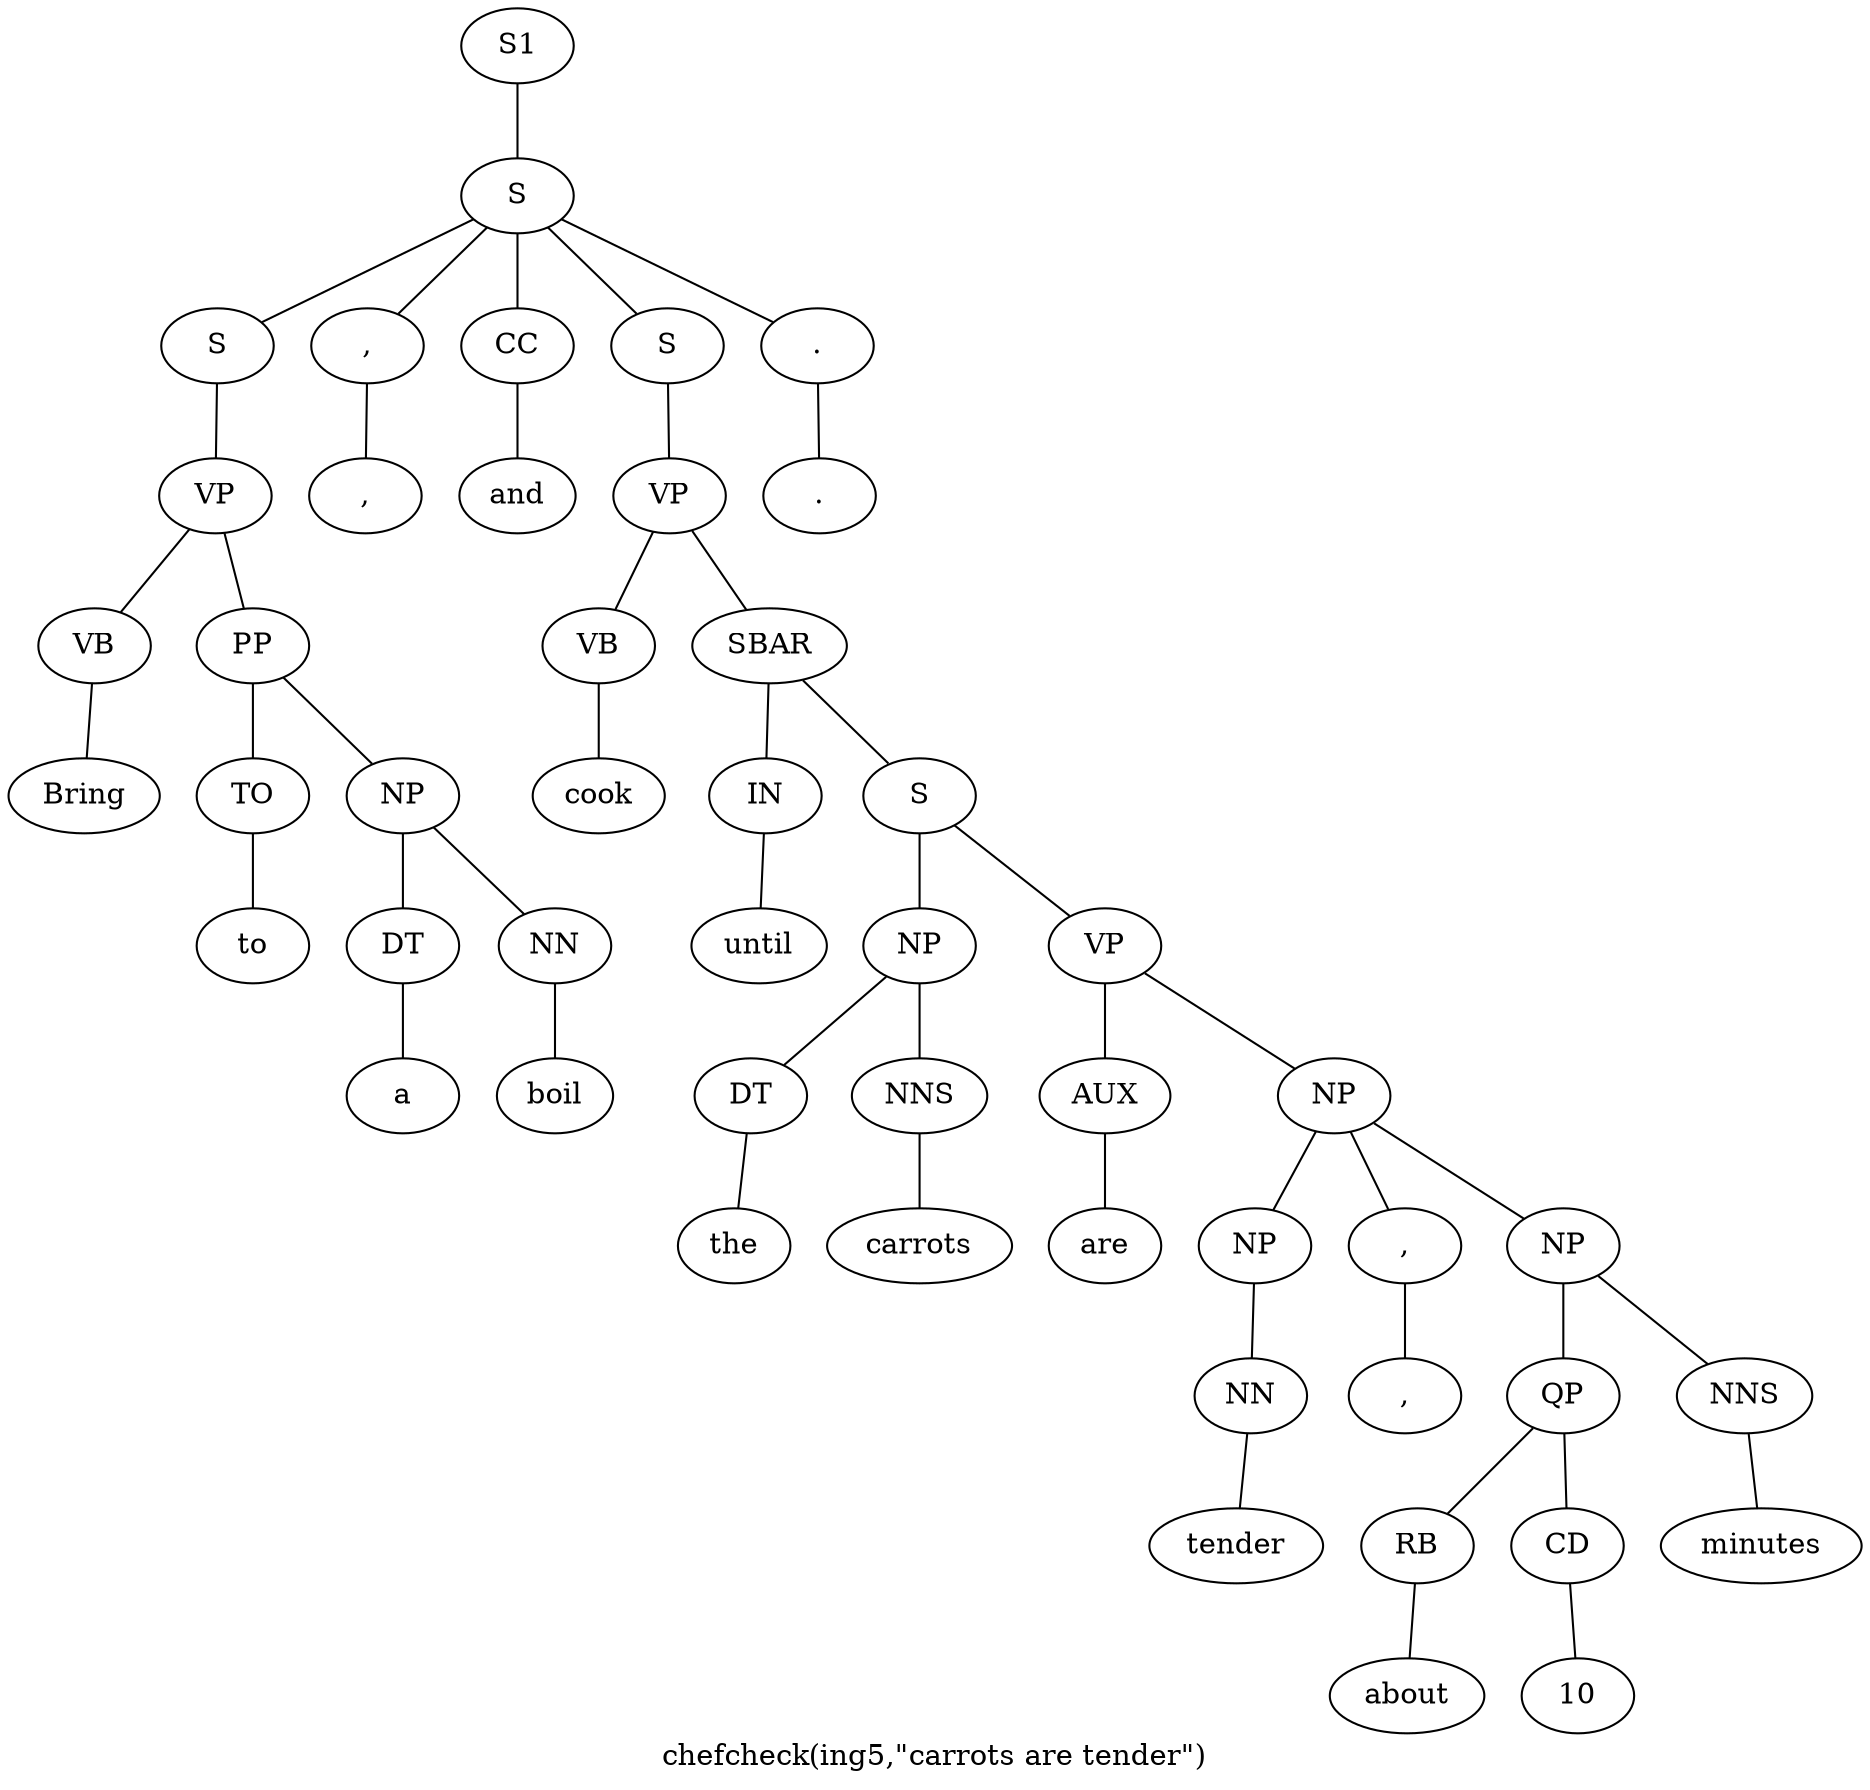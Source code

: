 graph SyntaxGraph {
	label = "chefcheck(ing5,\"carrots are tender\")";
	Node0 [label="S1"];
	Node1 [label="S"];
	Node2 [label="S"];
	Node3 [label="VP"];
	Node4 [label="VB"];
	Node5 [label="Bring"];
	Node6 [label="PP"];
	Node7 [label="TO"];
	Node8 [label="to"];
	Node9 [label="NP"];
	Node10 [label="DT"];
	Node11 [label="a"];
	Node12 [label="NN"];
	Node13 [label="boil"];
	Node14 [label=","];
	Node15 [label=","];
	Node16 [label="CC"];
	Node17 [label="and"];
	Node18 [label="S"];
	Node19 [label="VP"];
	Node20 [label="VB"];
	Node21 [label="cook"];
	Node22 [label="SBAR"];
	Node23 [label="IN"];
	Node24 [label="until"];
	Node25 [label="S"];
	Node26 [label="NP"];
	Node27 [label="DT"];
	Node28 [label="the"];
	Node29 [label="NNS"];
	Node30 [label="carrots"];
	Node31 [label="VP"];
	Node32 [label="AUX"];
	Node33 [label="are"];
	Node34 [label="NP"];
	Node35 [label="NP"];
	Node36 [label="NN"];
	Node37 [label="tender"];
	Node38 [label=","];
	Node39 [label=","];
	Node40 [label="NP"];
	Node41 [label="QP"];
	Node42 [label="RB"];
	Node43 [label="about"];
	Node44 [label="CD"];
	Node45 [label="10"];
	Node46 [label="NNS"];
	Node47 [label="minutes"];
	Node48 [label="."];
	Node49 [label="."];

	Node0 -- Node1;
	Node1 -- Node2;
	Node1 -- Node14;
	Node1 -- Node16;
	Node1 -- Node18;
	Node1 -- Node48;
	Node2 -- Node3;
	Node3 -- Node4;
	Node3 -- Node6;
	Node4 -- Node5;
	Node6 -- Node7;
	Node6 -- Node9;
	Node7 -- Node8;
	Node9 -- Node10;
	Node9 -- Node12;
	Node10 -- Node11;
	Node12 -- Node13;
	Node14 -- Node15;
	Node16 -- Node17;
	Node18 -- Node19;
	Node19 -- Node20;
	Node19 -- Node22;
	Node20 -- Node21;
	Node22 -- Node23;
	Node22 -- Node25;
	Node23 -- Node24;
	Node25 -- Node26;
	Node25 -- Node31;
	Node26 -- Node27;
	Node26 -- Node29;
	Node27 -- Node28;
	Node29 -- Node30;
	Node31 -- Node32;
	Node31 -- Node34;
	Node32 -- Node33;
	Node34 -- Node35;
	Node34 -- Node38;
	Node34 -- Node40;
	Node35 -- Node36;
	Node36 -- Node37;
	Node38 -- Node39;
	Node40 -- Node41;
	Node40 -- Node46;
	Node41 -- Node42;
	Node41 -- Node44;
	Node42 -- Node43;
	Node44 -- Node45;
	Node46 -- Node47;
	Node48 -- Node49;
}
